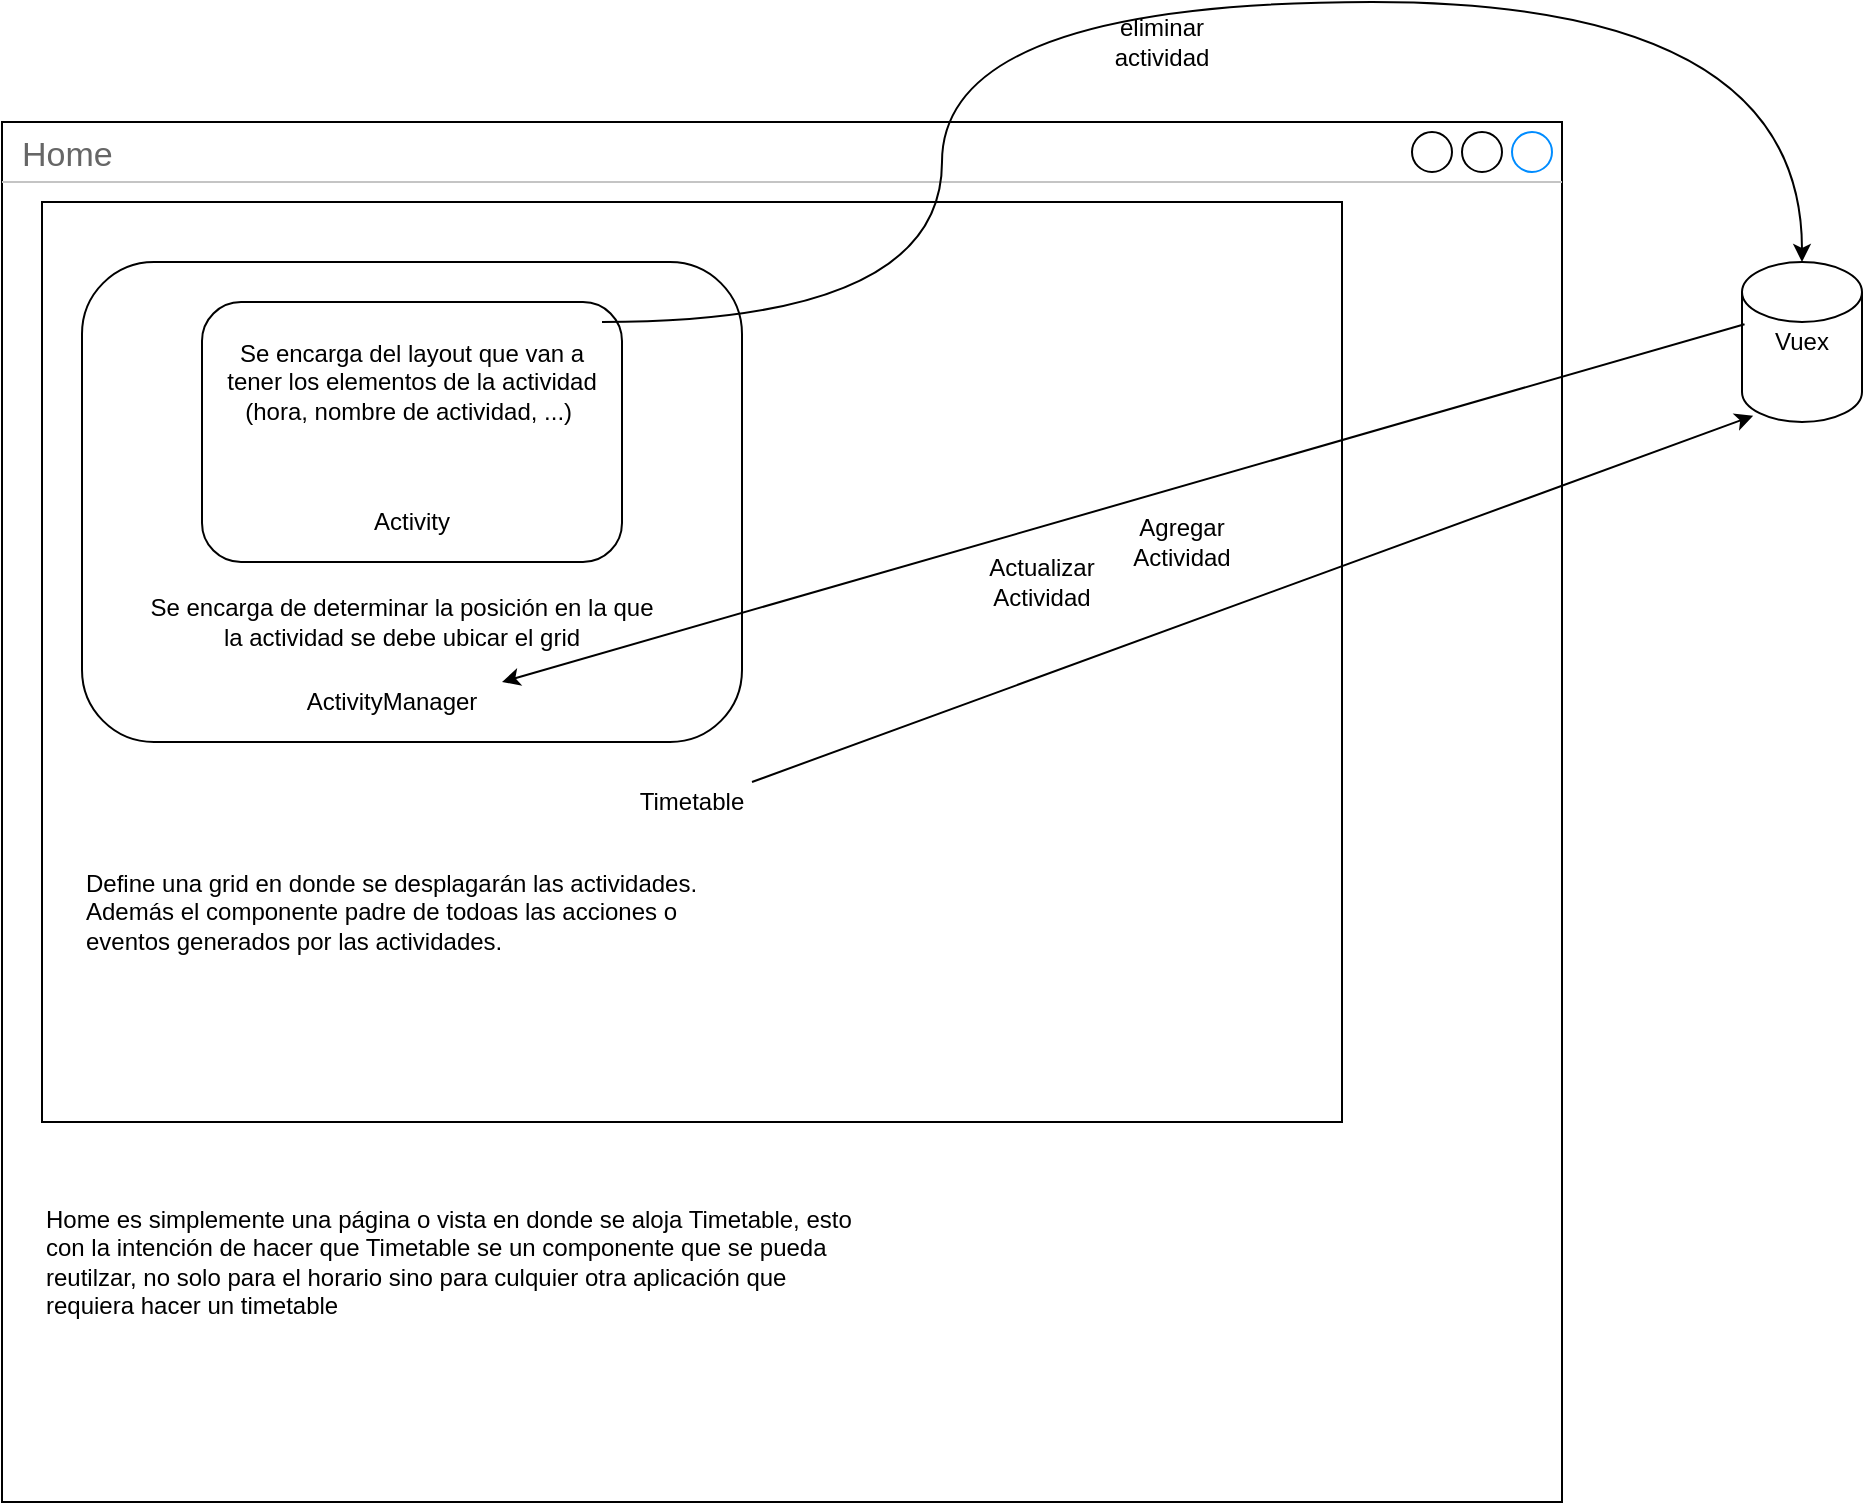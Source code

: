 <mxfile version="13.9.9" type="device"><diagram id="298pUpJQ11DO55rMLGAY" name="Page-1"><mxGraphModel dx="1082" dy="654" grid="1" gridSize="10" guides="1" tooltips="1" connect="1" arrows="1" fold="1" page="1" pageScale="1" pageWidth="1100" pageHeight="850" math="0" shadow="0"><root><mxCell id="0"/><mxCell id="1" parent="0"/><mxCell id="pWlcRVsmrvHGnrO5E2Vd-1" value="Home" style="strokeWidth=1;shadow=0;dashed=0;align=center;html=1;shape=mxgraph.mockup.containers.window;align=left;verticalAlign=top;spacingLeft=8;strokeColor2=#008cff;strokeColor3=#c4c4c4;fontColor=#666666;mainText=;fontSize=17;labelBackgroundColor=none;" parent="1" vertex="1"><mxGeometry x="50" y="70" width="780" height="690" as="geometry"/></mxCell><mxCell id="pWlcRVsmrvHGnrO5E2Vd-2" value="" style="verticalLabelPosition=bottom;verticalAlign=top;html=1;shape=mxgraph.basic.rect;fillColor2=none;strokeWidth=1;size=20;indent=5;" parent="1" vertex="1"><mxGeometry x="70" y="110" width="650" height="460" as="geometry"/></mxCell><mxCell id="pWlcRVsmrvHGnrO5E2Vd-4" value="" style="rounded=1;whiteSpace=wrap;html=1;" parent="1" vertex="1"><mxGeometry x="90" y="140" width="330" height="240" as="geometry"/></mxCell><mxCell id="pWlcRVsmrvHGnrO5E2Vd-5" value="" style="rounded=1;whiteSpace=wrap;html=1;" parent="1" vertex="1"><mxGeometry x="150" y="160" width="210" height="130" as="geometry"/></mxCell><mxCell id="pWlcRVsmrvHGnrO5E2Vd-6" value="ActivityManager" style="text;html=1;strokeColor=none;fillColor=none;align=center;verticalAlign=middle;whiteSpace=wrap;rounded=0;" parent="1" vertex="1"><mxGeometry x="190" y="350" width="110" height="20" as="geometry"/></mxCell><mxCell id="pWlcRVsmrvHGnrO5E2Vd-7" value="Activity" style="text;html=1;strokeColor=none;fillColor=none;align=center;verticalAlign=middle;whiteSpace=wrap;rounded=0;" parent="1" vertex="1"><mxGeometry x="200" y="260" width="110" height="20" as="geometry"/></mxCell><mxCell id="pWlcRVsmrvHGnrO5E2Vd-8" value="Timetable" style="text;html=1;strokeColor=none;fillColor=none;align=center;verticalAlign=middle;whiteSpace=wrap;rounded=0;" parent="1" vertex="1"><mxGeometry x="365" y="400" width="60" height="20" as="geometry"/></mxCell><mxCell id="PdRJSUjuHxQ7XRO3WU-B-1" style="edgeStyle=orthogonalEdgeStyle;curved=1;rounded=0;orthogonalLoop=1;jettySize=auto;html=1;entryX=0.5;entryY=0;entryDx=0;entryDy=0;entryPerimeter=0;" edge="1" parent="1" source="pWlcRVsmrvHGnrO5E2Vd-16" target="pWlcRVsmrvHGnrO5E2Vd-23"><mxGeometry relative="1" as="geometry"><Array as="points"><mxPoint x="520" y="170"/><mxPoint x="520" y="10"/><mxPoint x="950" y="10"/></Array></mxGeometry></mxCell><mxCell id="pWlcRVsmrvHGnrO5E2Vd-16" value="Se encarga del layout que van a tener los elementos de la actividad (hora, nombre de actividad, ...)&amp;nbsp;" style="text;html=1;strokeColor=none;fillColor=none;align=center;verticalAlign=middle;whiteSpace=wrap;rounded=0;" parent="1" vertex="1"><mxGeometry x="160" y="170" width="190" height="60" as="geometry"/></mxCell><mxCell id="pWlcRVsmrvHGnrO5E2Vd-17" value="Se encarga de determinar la posición en la que la actividad se debe ubicar el grid" style="text;html=1;strokeColor=none;fillColor=none;align=center;verticalAlign=middle;whiteSpace=wrap;rounded=0;" parent="1" vertex="1"><mxGeometry x="120" y="300" width="260" height="40" as="geometry"/></mxCell><mxCell id="pWlcRVsmrvHGnrO5E2Vd-19" value="Define una grid en donde se desplagarán las actividades. Además el componente padre de todoas las acciones o eventos generados por las actividades." style="text;html=1;strokeColor=none;fillColor=none;align=left;verticalAlign=middle;whiteSpace=wrap;rounded=0;" parent="1" vertex="1"><mxGeometry x="90" y="450" width="330" height="30" as="geometry"/></mxCell><mxCell id="pWlcRVsmrvHGnrO5E2Vd-20" value="Home es simplemente una página o vista en donde se aloja Timetable, esto con la intención de hacer que Timetable se un componente que se pueda reutilzar, no solo para el horario sino para culquier otra aplicación que requiera hacer un timetable" style="text;html=1;strokeColor=none;fillColor=none;align=left;verticalAlign=middle;whiteSpace=wrap;rounded=0;" parent="1" vertex="1"><mxGeometry x="70" y="630" width="410" height="20" as="geometry"/></mxCell><mxCell id="pWlcRVsmrvHGnrO5E2Vd-23" value="Vuex" style="shape=cylinder2;whiteSpace=wrap;html=1;boundedLbl=1;backgroundOutline=1;size=15;align=center;" parent="1" vertex="1"><mxGeometry x="920" y="140" width="60" height="80" as="geometry"/></mxCell><mxCell id="pWlcRVsmrvHGnrO5E2Vd-26" value="eliminar actividad" style="text;html=1;strokeColor=none;fillColor=none;align=center;verticalAlign=middle;whiteSpace=wrap;rounded=0;" parent="1" vertex="1"><mxGeometry x="610" y="20" width="40" height="20" as="geometry"/></mxCell><mxCell id="pWlcRVsmrvHGnrO5E2Vd-27" value="" style="endArrow=classic;html=1;exitX=1;exitY=0;exitDx=0;exitDy=0;entryX=0.093;entryY=0.961;entryDx=0;entryDy=0;entryPerimeter=0;" parent="1" source="pWlcRVsmrvHGnrO5E2Vd-8" target="pWlcRVsmrvHGnrO5E2Vd-23" edge="1"><mxGeometry width="50" height="50" relative="1" as="geometry"><mxPoint x="390" y="270" as="sourcePoint"/><mxPoint x="910" y="180" as="targetPoint"/></mxGeometry></mxCell><mxCell id="pWlcRVsmrvHGnrO5E2Vd-28" value="" style="endArrow=classic;html=1;exitX=0.021;exitY=0.389;exitDx=0;exitDy=0;entryX=1;entryY=0;entryDx=0;entryDy=0;exitPerimeter=0;" parent="1" source="pWlcRVsmrvHGnrO5E2Vd-23" target="pWlcRVsmrvHGnrO5E2Vd-6" edge="1"><mxGeometry width="50" height="50" relative="1" as="geometry"><mxPoint x="920" y="190" as="sourcePoint"/><mxPoint x="430" y="330" as="targetPoint"/></mxGeometry></mxCell><mxCell id="pWlcRVsmrvHGnrO5E2Vd-29" value="Agregar Actividad" style="text;html=1;strokeColor=none;fillColor=none;align=center;verticalAlign=middle;whiteSpace=wrap;rounded=0;" parent="1" vertex="1"><mxGeometry x="620" y="270" width="40" height="20" as="geometry"/></mxCell><mxCell id="pWlcRVsmrvHGnrO5E2Vd-31" value="Actualizar Actividad" style="text;html=1;strokeColor=none;fillColor=none;align=center;verticalAlign=middle;whiteSpace=wrap;rounded=0;" parent="1" vertex="1"><mxGeometry x="550" y="290" width="40" height="20" as="geometry"/></mxCell></root></mxGraphModel></diagram></mxfile>